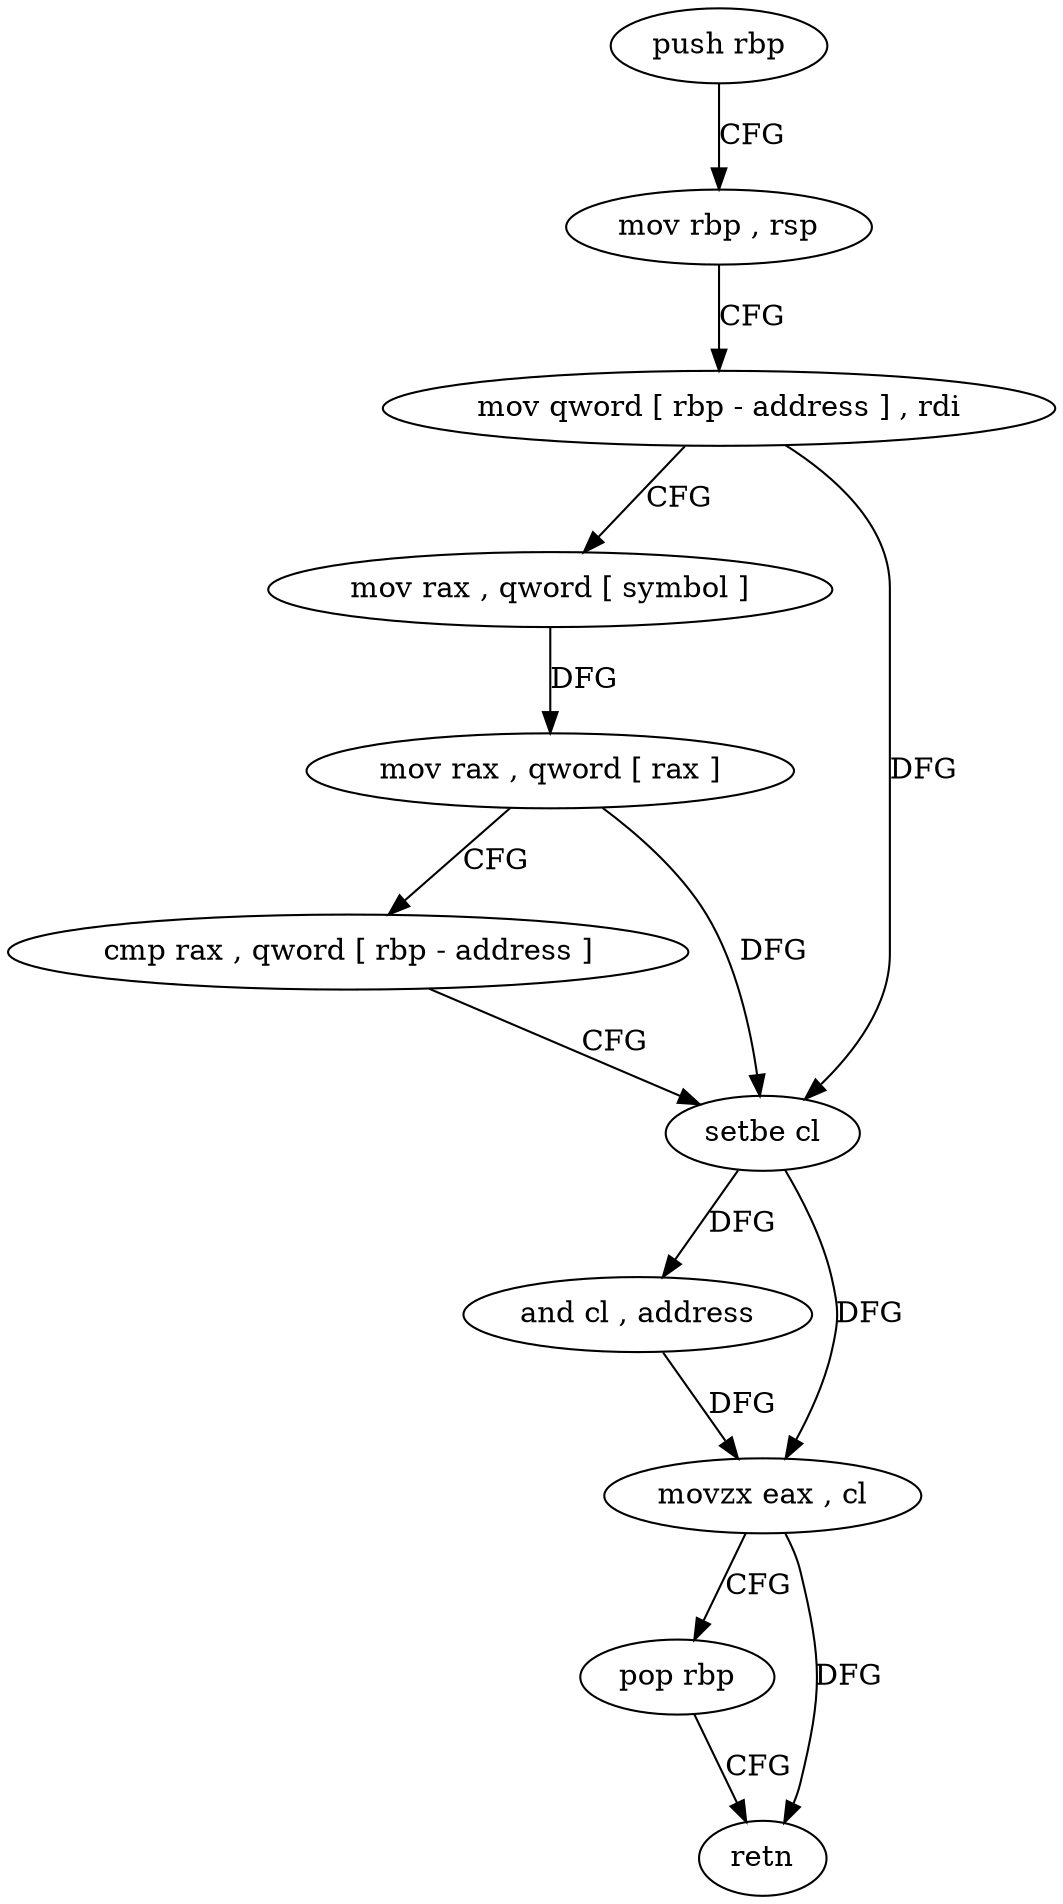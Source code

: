 digraph "func" {
"4205168" [label = "push rbp" ]
"4205169" [label = "mov rbp , rsp" ]
"4205172" [label = "mov qword [ rbp - address ] , rdi" ]
"4205176" [label = "mov rax , qword [ symbol ]" ]
"4205184" [label = "mov rax , qword [ rax ]" ]
"4205187" [label = "cmp rax , qword [ rbp - address ]" ]
"4205191" [label = "setbe cl" ]
"4205194" [label = "and cl , address" ]
"4205197" [label = "movzx eax , cl" ]
"4205200" [label = "pop rbp" ]
"4205201" [label = "retn" ]
"4205168" -> "4205169" [ label = "CFG" ]
"4205169" -> "4205172" [ label = "CFG" ]
"4205172" -> "4205176" [ label = "CFG" ]
"4205172" -> "4205191" [ label = "DFG" ]
"4205176" -> "4205184" [ label = "DFG" ]
"4205184" -> "4205187" [ label = "CFG" ]
"4205184" -> "4205191" [ label = "DFG" ]
"4205187" -> "4205191" [ label = "CFG" ]
"4205191" -> "4205194" [ label = "DFG" ]
"4205191" -> "4205197" [ label = "DFG" ]
"4205194" -> "4205197" [ label = "DFG" ]
"4205197" -> "4205200" [ label = "CFG" ]
"4205197" -> "4205201" [ label = "DFG" ]
"4205200" -> "4205201" [ label = "CFG" ]
}
